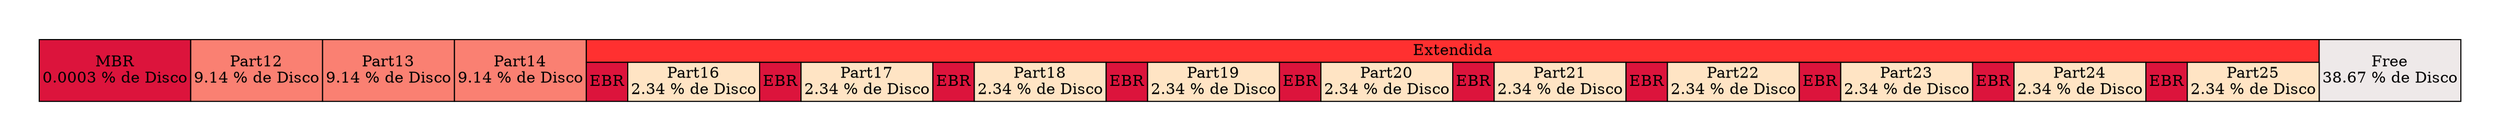digraph {
	graph[pad="0.5", nodesep="0.5", ranksep="2"]
	node [shape = plain]
	rankdir = LR
	DISK [label=<
		<table border="0" cellborder="1" cellspacing="0">
			<tr>
				<td bgcolor="crimson" rowspan="2">MBR<br/>0.0003 % de Disco</td>
				<td bgcolor="salmon" rowspan="2">Part12<br/>9.14 % de Disco</td>
				<td bgcolor="salmon" rowspan="2">Part13<br/>9.14 % de Disco</td>
				<td bgcolor="salmon" rowspan="2">Part14<br/>9.14 % de Disco</td>
				<td bgcolor="firebrick1" colspan="20">Extendida</td>
				<td bgcolor="snow2" rowspan="2">Free<br/>38.67 % de Disco</td>
			</tr>
			<tr>
				<td bgcolor="crimson">EBR</td>
				<td bgcolor="bisque">Part16<br/>2.34 % de Disco</td>
				<td bgcolor="crimson">EBR</td>
				<td bgcolor="bisque">Part17<br/>2.34 % de Disco</td>
				<td bgcolor="crimson">EBR</td>
				<td bgcolor="bisque">Part18<br/>2.34 % de Disco</td>
				<td bgcolor="crimson">EBR</td>
				<td bgcolor="bisque">Part19<br/>2.34 % de Disco</td>
				<td bgcolor="crimson">EBR</td>
				<td bgcolor="bisque">Part20<br/>2.34 % de Disco</td>
				<td bgcolor="crimson">EBR</td>
				<td bgcolor="bisque">Part21<br/>2.34 % de Disco</td>
				<td bgcolor="crimson">EBR</td>
				<td bgcolor="bisque">Part22<br/>2.34 % de Disco</td>
				<td bgcolor="crimson">EBR</td>
				<td bgcolor="bisque">Part23<br/>2.34 % de Disco</td>
				<td bgcolor="crimson">EBR</td>
				<td bgcolor="bisque">Part24<br/>2.34 % de Disco</td>
				<td bgcolor="crimson">EBR</td>
				<td bgcolor="bisque">Part25<br/>2.34 % de Disco</td>
			</tr>
		</table>
	>]
}
